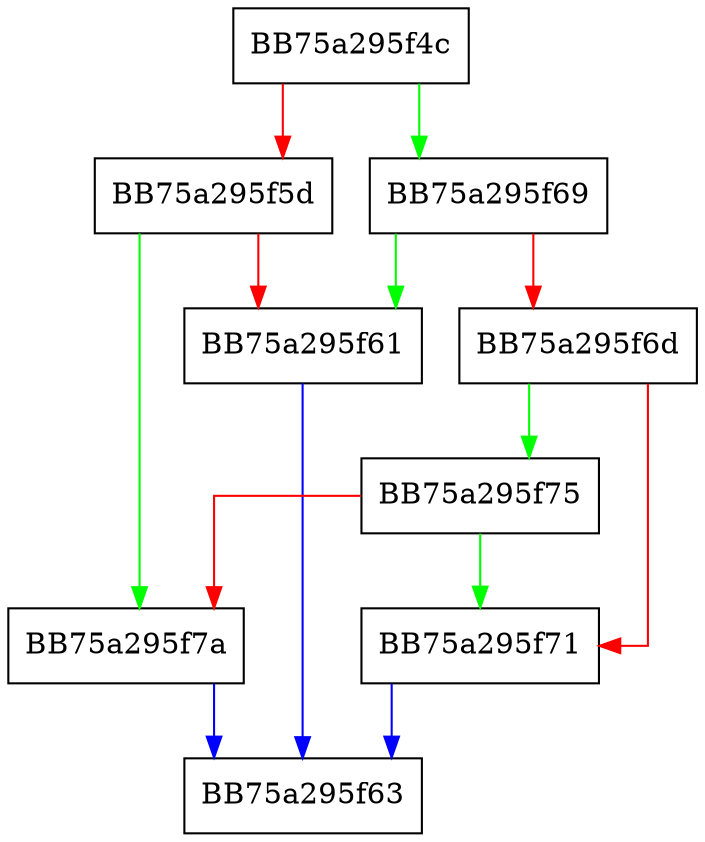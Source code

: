 digraph sqlite3CompareAffinity {
  node [shape="box"];
  graph [splines=ortho];
  BB75a295f4c -> BB75a295f69 [color="green"];
  BB75a295f4c -> BB75a295f5d [color="red"];
  BB75a295f5d -> BB75a295f7a [color="green"];
  BB75a295f5d -> BB75a295f61 [color="red"];
  BB75a295f61 -> BB75a295f63 [color="blue"];
  BB75a295f69 -> BB75a295f61 [color="green"];
  BB75a295f69 -> BB75a295f6d [color="red"];
  BB75a295f6d -> BB75a295f75 [color="green"];
  BB75a295f6d -> BB75a295f71 [color="red"];
  BB75a295f71 -> BB75a295f63 [color="blue"];
  BB75a295f75 -> BB75a295f71 [color="green"];
  BB75a295f75 -> BB75a295f7a [color="red"];
  BB75a295f7a -> BB75a295f63 [color="blue"];
}
